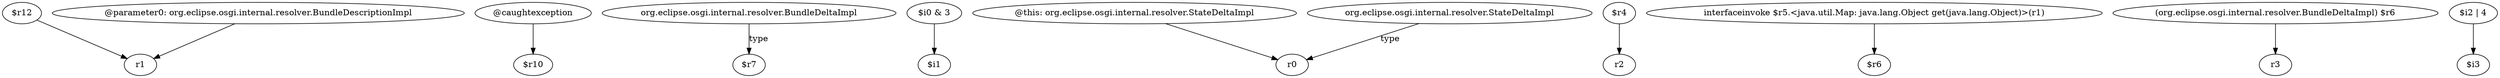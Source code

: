 digraph g {
0[label="$r12"]
1[label="r1"]
0->1[label=""]
2[label="@caughtexception"]
3[label="$r10"]
2->3[label=""]
4[label="org.eclipse.osgi.internal.resolver.BundleDeltaImpl"]
5[label="$r7"]
4->5[label="type"]
6[label="$i0 & 3"]
7[label="$i1"]
6->7[label=""]
8[label="@this: org.eclipse.osgi.internal.resolver.StateDeltaImpl"]
9[label="r0"]
8->9[label=""]
10[label="@parameter0: org.eclipse.osgi.internal.resolver.BundleDescriptionImpl"]
10->1[label=""]
11[label="$r4"]
12[label="r2"]
11->12[label=""]
13[label="interfaceinvoke $r5.<java.util.Map: java.lang.Object get(java.lang.Object)>(r1)"]
14[label="$r6"]
13->14[label=""]
15[label="(org.eclipse.osgi.internal.resolver.BundleDeltaImpl) $r6"]
16[label="r3"]
15->16[label=""]
17[label="$i2 | 4"]
18[label="$i3"]
17->18[label=""]
19[label="org.eclipse.osgi.internal.resolver.StateDeltaImpl"]
19->9[label="type"]
}